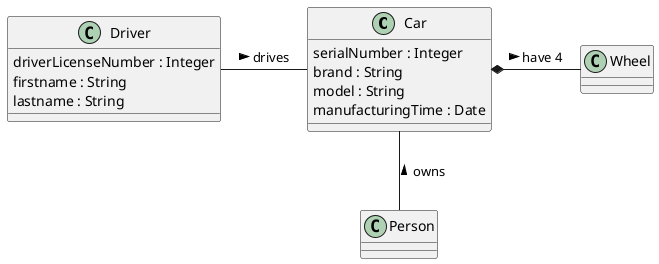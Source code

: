@startuml car

class Car {
   serialNumber : Integer
   brand : String
   model : String
   manufacturingTime : Date
}

class Driver {
   driverLicenseNumber : Integer
   firstname : String
   lastname : String
}

Driver - Car : drives >
Car *- Wheel : have 4 >
Car -- Person : < owns

@enduml

